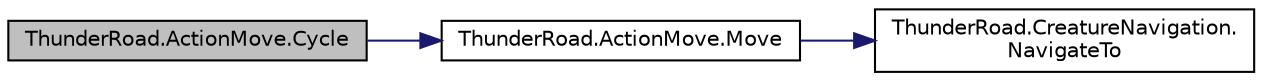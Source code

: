 digraph "ThunderRoad.ActionMove.Cycle"
{
 // LATEX_PDF_SIZE
  edge [fontname="Helvetica",fontsize="10",labelfontname="Helvetica",labelfontsize="10"];
  node [fontname="Helvetica",fontsize="10",shape=record];
  rankdir="LR";
  Node1 [label="ThunderRoad.ActionMove.Cycle",height=0.2,width=0.4,color="black", fillcolor="grey75", style="filled", fontcolor="black",tooltip="Cycles this instance."];
  Node1 -> Node2 [color="midnightblue",fontsize="10",style="solid",fontname="Helvetica"];
  Node2 [label="ThunderRoad.ActionMove.Move",height=0.2,width=0.4,color="black", fillcolor="white", style="filled",URL="$class_thunder_road_1_1_action_move.html#ad010d413e53e414bddb0619eca778efe",tooltip="Moves this instance."];
  Node2 -> Node3 [color="midnightblue",fontsize="10",style="solid",fontname="Helvetica"];
  Node3 [label="ThunderRoad.CreatureNavigation.\lNavigateTo",height=0.2,width=0.4,color="black", fillcolor="white", style="filled",URL="$class_thunder_road_1_1_creature_navigation.html#a0ca1088004b85d57317fe8e5e8dfca5d",tooltip="Navigates to."];
}

